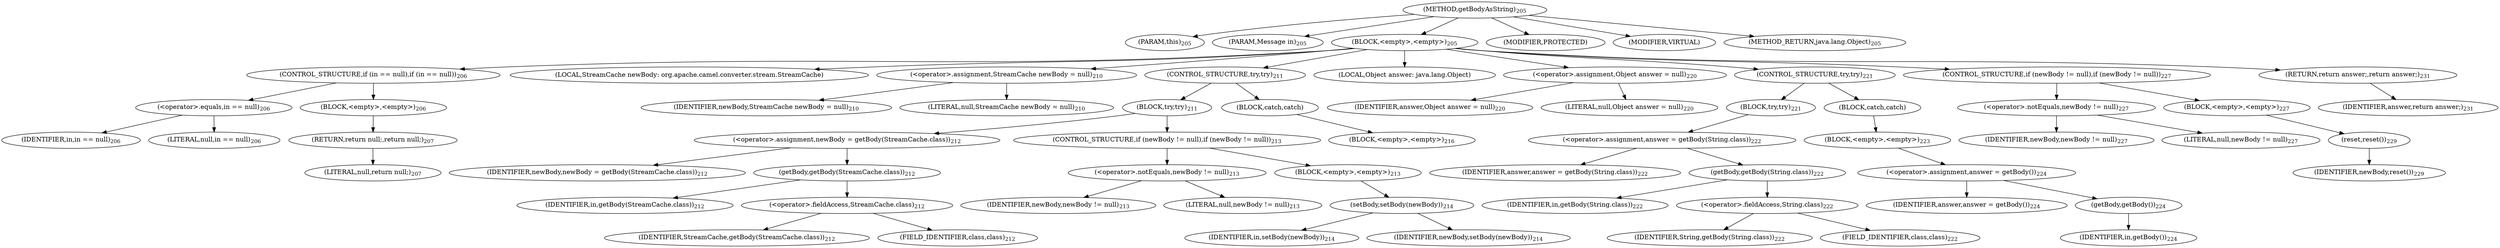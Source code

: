 digraph "getBodyAsString" {  
"573" [label = <(METHOD,getBodyAsString)<SUB>205</SUB>> ]
"574" [label = <(PARAM,this)<SUB>205</SUB>> ]
"575" [label = <(PARAM,Message in)<SUB>205</SUB>> ]
"576" [label = <(BLOCK,&lt;empty&gt;,&lt;empty&gt;)<SUB>205</SUB>> ]
"577" [label = <(CONTROL_STRUCTURE,if (in == null),if (in == null))<SUB>206</SUB>> ]
"578" [label = <(&lt;operator&gt;.equals,in == null)<SUB>206</SUB>> ]
"579" [label = <(IDENTIFIER,in,in == null)<SUB>206</SUB>> ]
"580" [label = <(LITERAL,null,in == null)<SUB>206</SUB>> ]
"581" [label = <(BLOCK,&lt;empty&gt;,&lt;empty&gt;)<SUB>206</SUB>> ]
"582" [label = <(RETURN,return null;,return null;)<SUB>207</SUB>> ]
"583" [label = <(LITERAL,null,return null;)<SUB>207</SUB>> ]
"584" [label = <(LOCAL,StreamCache newBody: org.apache.camel.converter.stream.StreamCache)> ]
"585" [label = <(&lt;operator&gt;.assignment,StreamCache newBody = null)<SUB>210</SUB>> ]
"586" [label = <(IDENTIFIER,newBody,StreamCache newBody = null)<SUB>210</SUB>> ]
"587" [label = <(LITERAL,null,StreamCache newBody = null)<SUB>210</SUB>> ]
"588" [label = <(CONTROL_STRUCTURE,try,try)<SUB>211</SUB>> ]
"589" [label = <(BLOCK,try,try)<SUB>211</SUB>> ]
"590" [label = <(&lt;operator&gt;.assignment,newBody = getBody(StreamCache.class))<SUB>212</SUB>> ]
"591" [label = <(IDENTIFIER,newBody,newBody = getBody(StreamCache.class))<SUB>212</SUB>> ]
"592" [label = <(getBody,getBody(StreamCache.class))<SUB>212</SUB>> ]
"593" [label = <(IDENTIFIER,in,getBody(StreamCache.class))<SUB>212</SUB>> ]
"594" [label = <(&lt;operator&gt;.fieldAccess,StreamCache.class)<SUB>212</SUB>> ]
"595" [label = <(IDENTIFIER,StreamCache,getBody(StreamCache.class))<SUB>212</SUB>> ]
"596" [label = <(FIELD_IDENTIFIER,class,class)<SUB>212</SUB>> ]
"597" [label = <(CONTROL_STRUCTURE,if (newBody != null),if (newBody != null))<SUB>213</SUB>> ]
"598" [label = <(&lt;operator&gt;.notEquals,newBody != null)<SUB>213</SUB>> ]
"599" [label = <(IDENTIFIER,newBody,newBody != null)<SUB>213</SUB>> ]
"600" [label = <(LITERAL,null,newBody != null)<SUB>213</SUB>> ]
"601" [label = <(BLOCK,&lt;empty&gt;,&lt;empty&gt;)<SUB>213</SUB>> ]
"602" [label = <(setBody,setBody(newBody))<SUB>214</SUB>> ]
"603" [label = <(IDENTIFIER,in,setBody(newBody))<SUB>214</SUB>> ]
"604" [label = <(IDENTIFIER,newBody,setBody(newBody))<SUB>214</SUB>> ]
"605" [label = <(BLOCK,catch,catch)> ]
"606" [label = <(BLOCK,&lt;empty&gt;,&lt;empty&gt;)<SUB>216</SUB>> ]
"607" [label = <(LOCAL,Object answer: java.lang.Object)> ]
"608" [label = <(&lt;operator&gt;.assignment,Object answer = null)<SUB>220</SUB>> ]
"609" [label = <(IDENTIFIER,answer,Object answer = null)<SUB>220</SUB>> ]
"610" [label = <(LITERAL,null,Object answer = null)<SUB>220</SUB>> ]
"611" [label = <(CONTROL_STRUCTURE,try,try)<SUB>221</SUB>> ]
"612" [label = <(BLOCK,try,try)<SUB>221</SUB>> ]
"613" [label = <(&lt;operator&gt;.assignment,answer = getBody(String.class))<SUB>222</SUB>> ]
"614" [label = <(IDENTIFIER,answer,answer = getBody(String.class))<SUB>222</SUB>> ]
"615" [label = <(getBody,getBody(String.class))<SUB>222</SUB>> ]
"616" [label = <(IDENTIFIER,in,getBody(String.class))<SUB>222</SUB>> ]
"617" [label = <(&lt;operator&gt;.fieldAccess,String.class)<SUB>222</SUB>> ]
"618" [label = <(IDENTIFIER,String,getBody(String.class))<SUB>222</SUB>> ]
"619" [label = <(FIELD_IDENTIFIER,class,class)<SUB>222</SUB>> ]
"620" [label = <(BLOCK,catch,catch)> ]
"621" [label = <(BLOCK,&lt;empty&gt;,&lt;empty&gt;)<SUB>223</SUB>> ]
"622" [label = <(&lt;operator&gt;.assignment,answer = getBody())<SUB>224</SUB>> ]
"623" [label = <(IDENTIFIER,answer,answer = getBody())<SUB>224</SUB>> ]
"624" [label = <(getBody,getBody())<SUB>224</SUB>> ]
"625" [label = <(IDENTIFIER,in,getBody())<SUB>224</SUB>> ]
"626" [label = <(CONTROL_STRUCTURE,if (newBody != null),if (newBody != null))<SUB>227</SUB>> ]
"627" [label = <(&lt;operator&gt;.notEquals,newBody != null)<SUB>227</SUB>> ]
"628" [label = <(IDENTIFIER,newBody,newBody != null)<SUB>227</SUB>> ]
"629" [label = <(LITERAL,null,newBody != null)<SUB>227</SUB>> ]
"630" [label = <(BLOCK,&lt;empty&gt;,&lt;empty&gt;)<SUB>227</SUB>> ]
"631" [label = <(reset,reset())<SUB>229</SUB>> ]
"632" [label = <(IDENTIFIER,newBody,reset())<SUB>229</SUB>> ]
"633" [label = <(RETURN,return answer;,return answer;)<SUB>231</SUB>> ]
"634" [label = <(IDENTIFIER,answer,return answer;)<SUB>231</SUB>> ]
"635" [label = <(MODIFIER,PROTECTED)> ]
"636" [label = <(MODIFIER,VIRTUAL)> ]
"637" [label = <(METHOD_RETURN,java.lang.Object)<SUB>205</SUB>> ]
  "573" -> "574" 
  "573" -> "575" 
  "573" -> "576" 
  "573" -> "635" 
  "573" -> "636" 
  "573" -> "637" 
  "576" -> "577" 
  "576" -> "584" 
  "576" -> "585" 
  "576" -> "588" 
  "576" -> "607" 
  "576" -> "608" 
  "576" -> "611" 
  "576" -> "626" 
  "576" -> "633" 
  "577" -> "578" 
  "577" -> "581" 
  "578" -> "579" 
  "578" -> "580" 
  "581" -> "582" 
  "582" -> "583" 
  "585" -> "586" 
  "585" -> "587" 
  "588" -> "589" 
  "588" -> "605" 
  "589" -> "590" 
  "589" -> "597" 
  "590" -> "591" 
  "590" -> "592" 
  "592" -> "593" 
  "592" -> "594" 
  "594" -> "595" 
  "594" -> "596" 
  "597" -> "598" 
  "597" -> "601" 
  "598" -> "599" 
  "598" -> "600" 
  "601" -> "602" 
  "602" -> "603" 
  "602" -> "604" 
  "605" -> "606" 
  "608" -> "609" 
  "608" -> "610" 
  "611" -> "612" 
  "611" -> "620" 
  "612" -> "613" 
  "613" -> "614" 
  "613" -> "615" 
  "615" -> "616" 
  "615" -> "617" 
  "617" -> "618" 
  "617" -> "619" 
  "620" -> "621" 
  "621" -> "622" 
  "622" -> "623" 
  "622" -> "624" 
  "624" -> "625" 
  "626" -> "627" 
  "626" -> "630" 
  "627" -> "628" 
  "627" -> "629" 
  "630" -> "631" 
  "631" -> "632" 
  "633" -> "634" 
}
